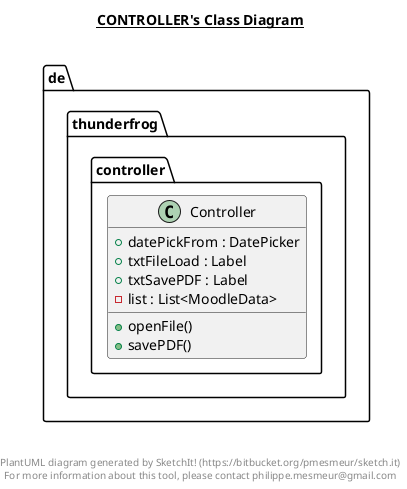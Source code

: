 @startuml

title __CONTROLLER's Class Diagram__\n


        class de.thunderfrog.controller.Controller {
            + datePickFrom : DatePicker
            + txtFileLoad : Label
            + txtSavePDF : Label
            - list : List<MoodleData>
            + openFile()
            + savePDF()
        }

  



right footer


PlantUML diagram generated by SketchIt! (https://bitbucket.org/pmesmeur/sketch.it)
For more information about this tool, please contact philippe.mesmeur@gmail.com
endfooter

@enduml
